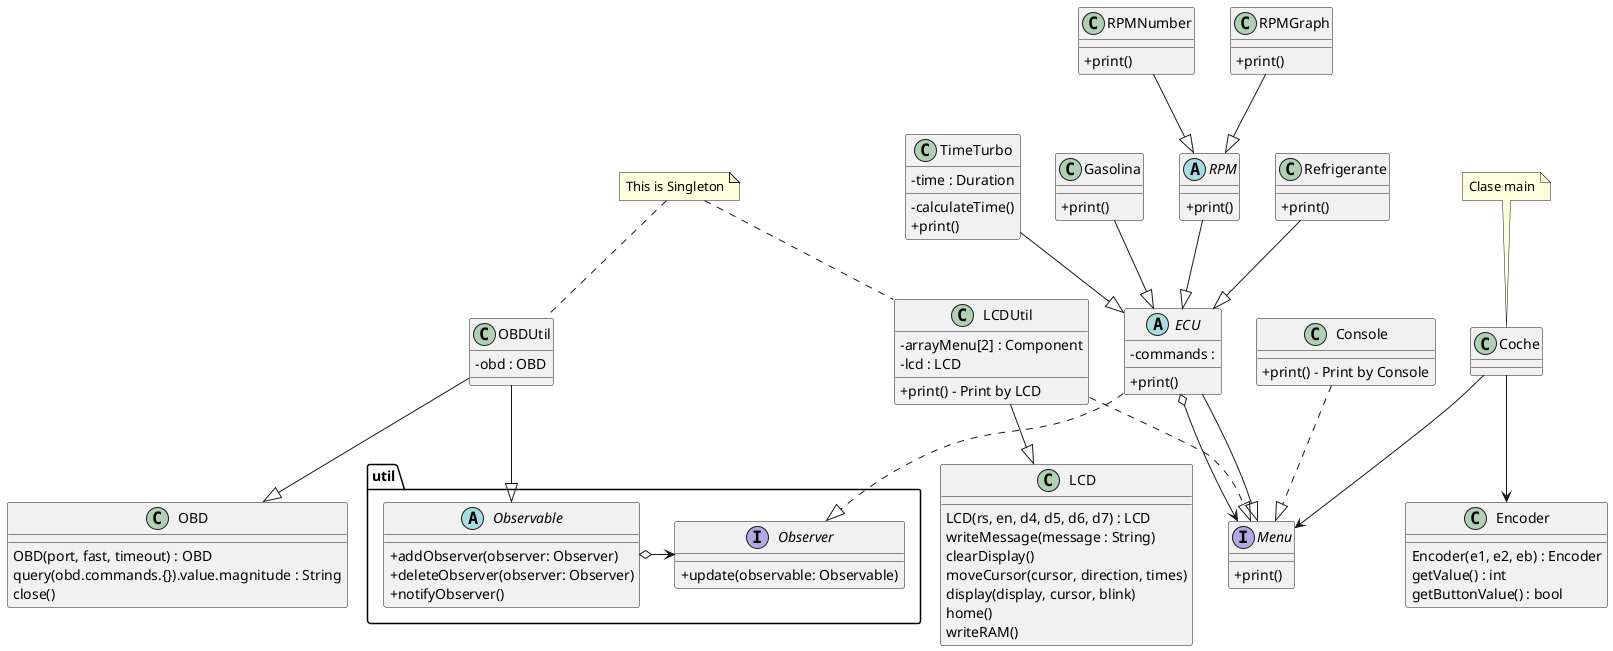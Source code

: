 @startuml

skinparam classAttributeIconSize 0

class Coche {

}
Coche --> Encoder
Coche --> Menu

class Encoder {
Encoder(e1, e2, eb) : Encoder
getValue() : int
getButtonValue() : bool
}

package util <<Folder>> {
    interface Observer {
    +update(observable: Observable)
    }
    abstract Observable {
    +addObserver(observer: Observer)
    +deleteObserver(observer: Observer)
    +notifyObserver()
    }
}
Observable o-left-> Observer

class LCD {
LCD(rs, en, d4, d5, d6, d7) : LCD
writeMessage(message : String)
clearDisplay()
moveCursor(cursor, direction, times)
display(display, cursor, blink)
home()
writeRAM()
}

class LCDUtil {
-arrayMenu[2] : Component
-lcd : LCD
+print() - Print by LCD
}
LCDUtil ..|> Menu
LCDUtil --|> LCD

class Console {
+print() - Print by Console
}
Console ..|> Menu

class OBD {
OBD(port, fast, timeout) : OBD
query(obd.commands.{}).value.magnitude : String
close()
}

class OBDUtil {
-obd : OBD
}
OBDUtil --|> Observable
OBDUtil --|> OBD

abstract ECU {
-commands :

+print()
}
ECU ..|> Observer
ECU o--> Menu
ECU --|> Menu
'ECU --|> Component

'abstract Component {
'+print()
'}
'Component o--> Menu
'Component --|> Menu

class TimeTurbo {
-time : Duration
-calculateTime()
+print()
}
TimeTurbo --|> ECU

class Gasolina {

+print()
}
Gasolina --|> ECU

abstract RPM {

+print()
}
RPM --|> ECU

class RPMNumber {

+print()
}
RPMNumber --|> RPM

class RPMGraph {

+print()
}
RPMGraph --|> RPM

class Refrigerante {

+print()
}
Refrigerante --|> ECU

interface Menu {
+print()
}

note "Clase main" as Main
Main .. Coche

note "This is Singleton" as Singleton
Singleton .. OBDUtil
Singleton .. LCDUtil












@enduml